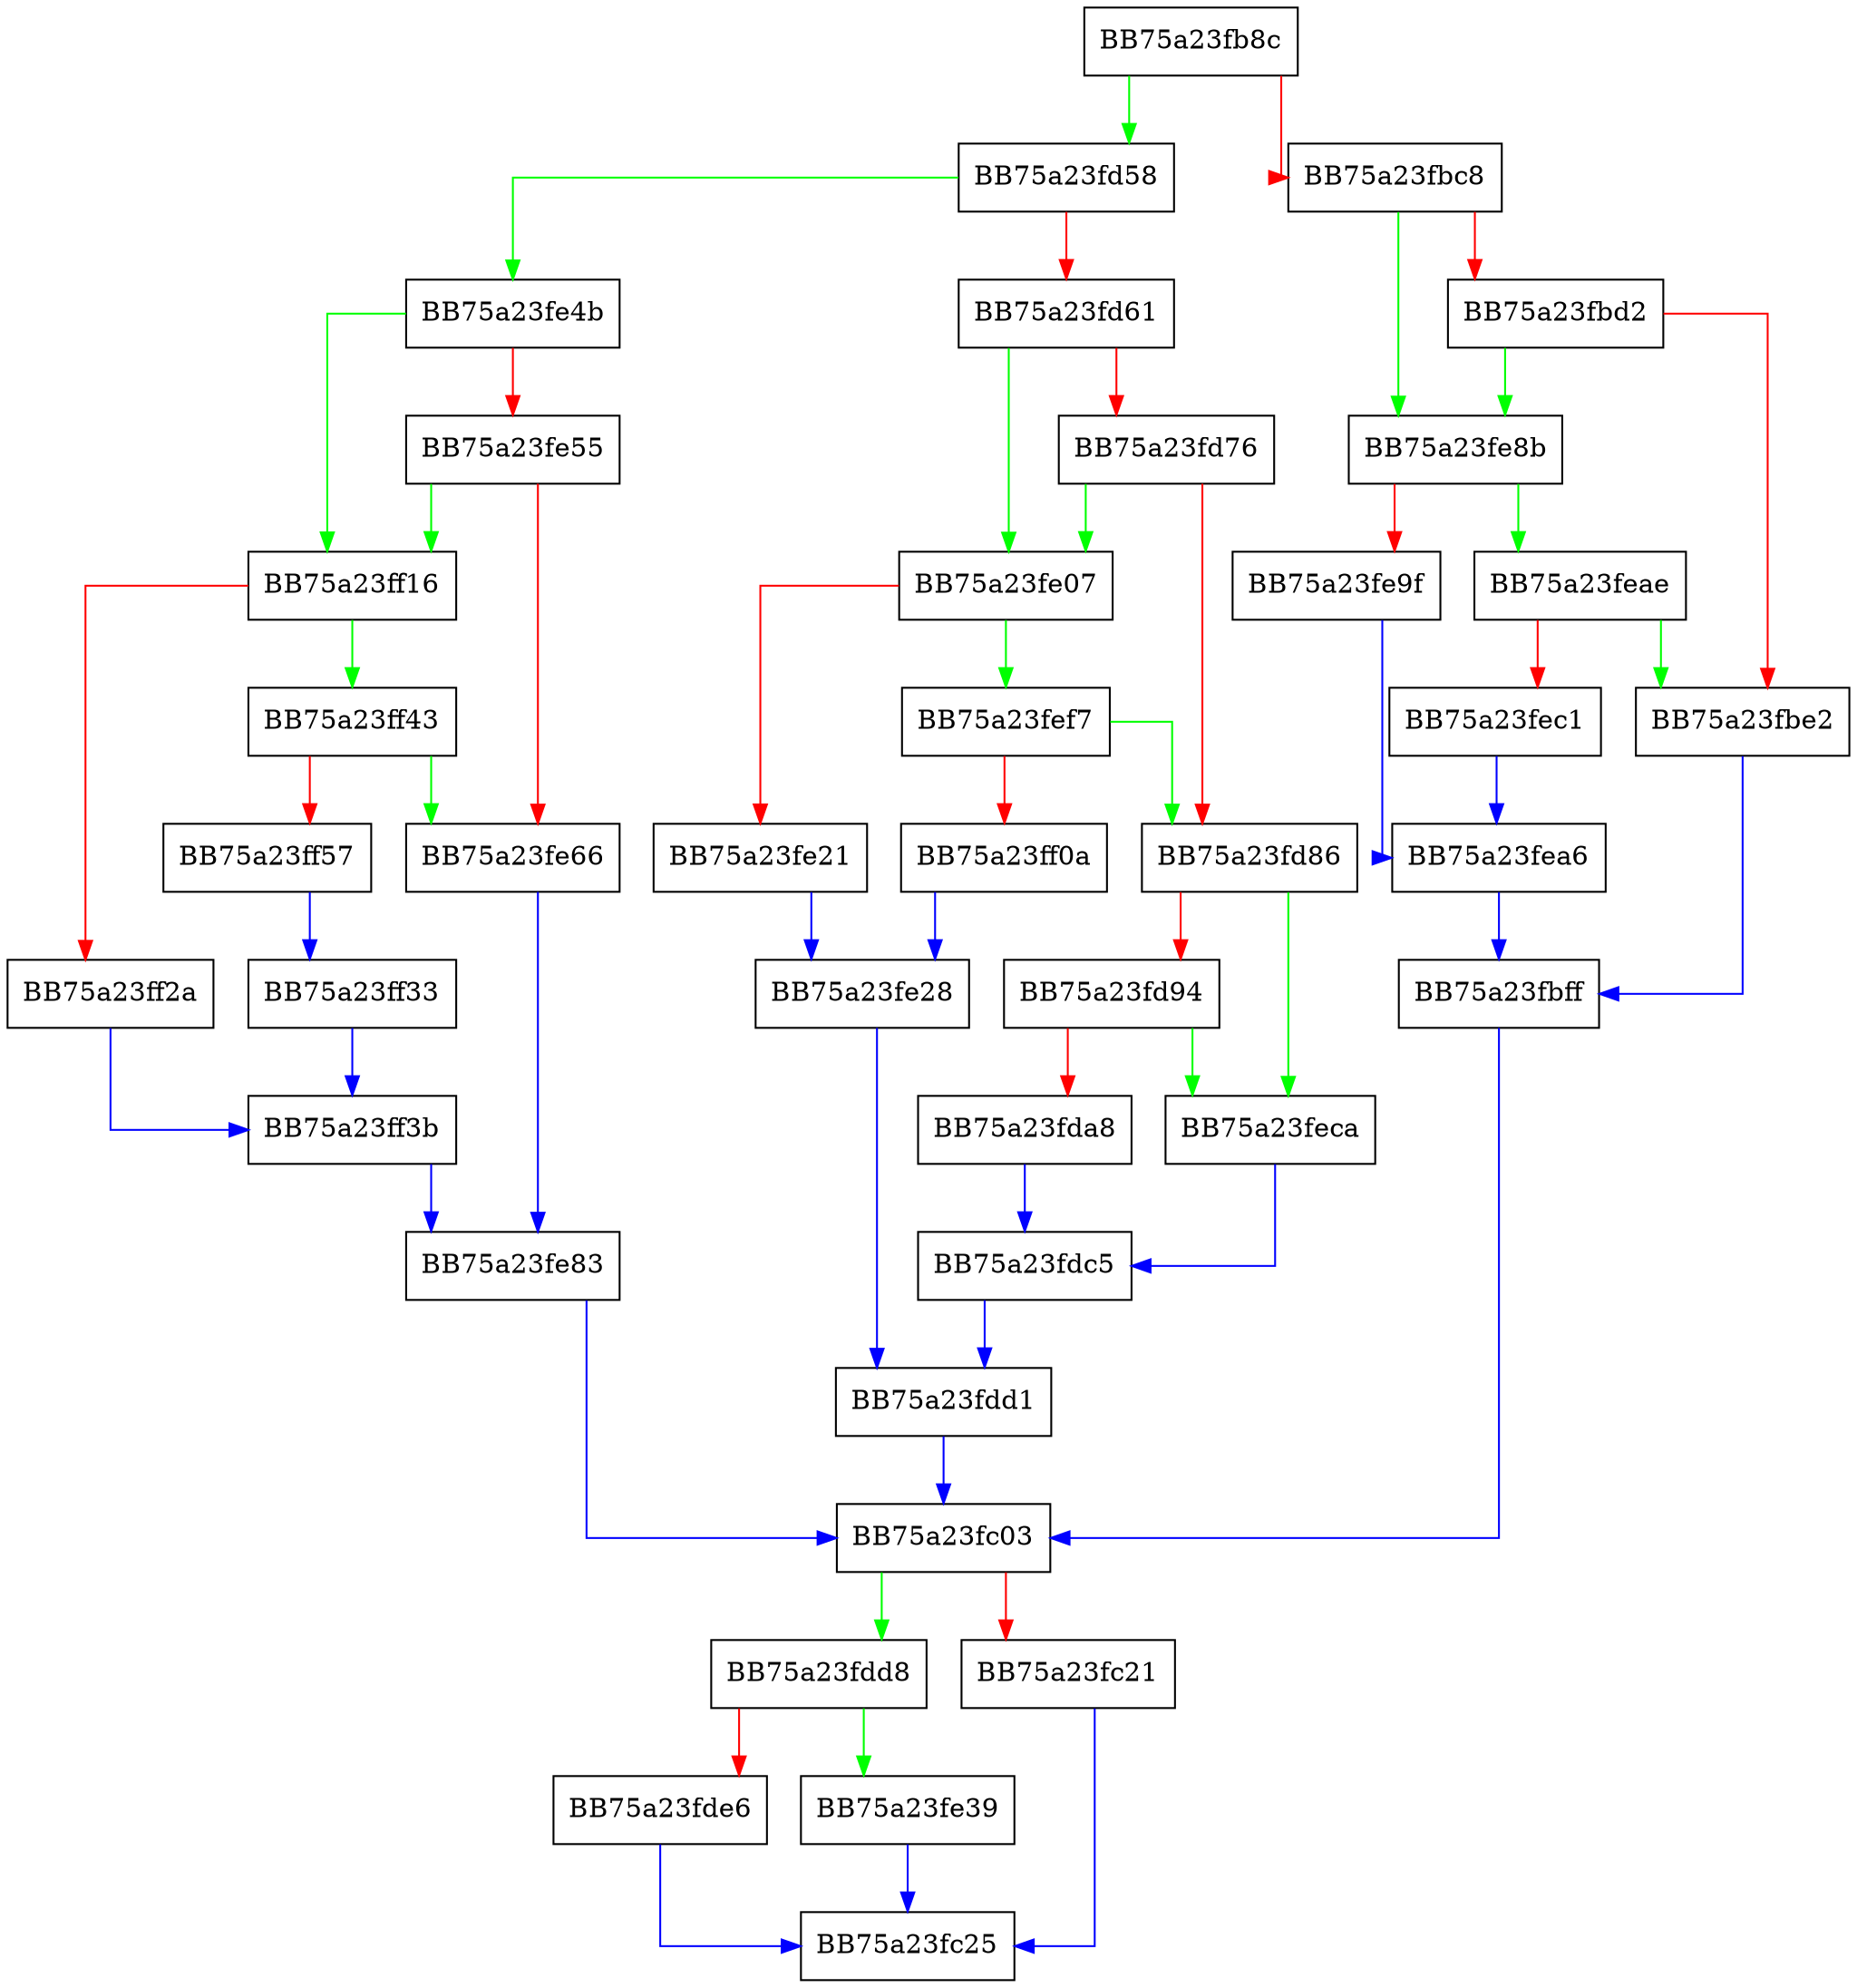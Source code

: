 digraph push_Ix {
  node [shape="box"];
  graph [splines=ortho];
  BB75a23fb8c -> BB75a23fd58 [color="green"];
  BB75a23fb8c -> BB75a23fbc8 [color="red"];
  BB75a23fbc8 -> BB75a23fe8b [color="green"];
  BB75a23fbc8 -> BB75a23fbd2 [color="red"];
  BB75a23fbd2 -> BB75a23fe8b [color="green"];
  BB75a23fbd2 -> BB75a23fbe2 [color="red"];
  BB75a23fbe2 -> BB75a23fbff [color="blue"];
  BB75a23fbff -> BB75a23fc03 [color="blue"];
  BB75a23fc03 -> BB75a23fdd8 [color="green"];
  BB75a23fc03 -> BB75a23fc21 [color="red"];
  BB75a23fc21 -> BB75a23fc25 [color="blue"];
  BB75a23fd58 -> BB75a23fe4b [color="green"];
  BB75a23fd58 -> BB75a23fd61 [color="red"];
  BB75a23fd61 -> BB75a23fe07 [color="green"];
  BB75a23fd61 -> BB75a23fd76 [color="red"];
  BB75a23fd76 -> BB75a23fe07 [color="green"];
  BB75a23fd76 -> BB75a23fd86 [color="red"];
  BB75a23fd86 -> BB75a23feca [color="green"];
  BB75a23fd86 -> BB75a23fd94 [color="red"];
  BB75a23fd94 -> BB75a23feca [color="green"];
  BB75a23fd94 -> BB75a23fda8 [color="red"];
  BB75a23fda8 -> BB75a23fdc5 [color="blue"];
  BB75a23fdc5 -> BB75a23fdd1 [color="blue"];
  BB75a23fdd1 -> BB75a23fc03 [color="blue"];
  BB75a23fdd8 -> BB75a23fe39 [color="green"];
  BB75a23fdd8 -> BB75a23fde6 [color="red"];
  BB75a23fde6 -> BB75a23fc25 [color="blue"];
  BB75a23fe07 -> BB75a23fef7 [color="green"];
  BB75a23fe07 -> BB75a23fe21 [color="red"];
  BB75a23fe21 -> BB75a23fe28 [color="blue"];
  BB75a23fe28 -> BB75a23fdd1 [color="blue"];
  BB75a23fe39 -> BB75a23fc25 [color="blue"];
  BB75a23fe4b -> BB75a23ff16 [color="green"];
  BB75a23fe4b -> BB75a23fe55 [color="red"];
  BB75a23fe55 -> BB75a23ff16 [color="green"];
  BB75a23fe55 -> BB75a23fe66 [color="red"];
  BB75a23fe66 -> BB75a23fe83 [color="blue"];
  BB75a23fe83 -> BB75a23fc03 [color="blue"];
  BB75a23fe8b -> BB75a23feae [color="green"];
  BB75a23fe8b -> BB75a23fe9f [color="red"];
  BB75a23fe9f -> BB75a23fea6 [color="blue"];
  BB75a23fea6 -> BB75a23fbff [color="blue"];
  BB75a23feae -> BB75a23fbe2 [color="green"];
  BB75a23feae -> BB75a23fec1 [color="red"];
  BB75a23fec1 -> BB75a23fea6 [color="blue"];
  BB75a23feca -> BB75a23fdc5 [color="blue"];
  BB75a23fef7 -> BB75a23fd86 [color="green"];
  BB75a23fef7 -> BB75a23ff0a [color="red"];
  BB75a23ff0a -> BB75a23fe28 [color="blue"];
  BB75a23ff16 -> BB75a23ff43 [color="green"];
  BB75a23ff16 -> BB75a23ff2a [color="red"];
  BB75a23ff2a -> BB75a23ff3b [color="blue"];
  BB75a23ff33 -> BB75a23ff3b [color="blue"];
  BB75a23ff3b -> BB75a23fe83 [color="blue"];
  BB75a23ff43 -> BB75a23fe66 [color="green"];
  BB75a23ff43 -> BB75a23ff57 [color="red"];
  BB75a23ff57 -> BB75a23ff33 [color="blue"];
}
